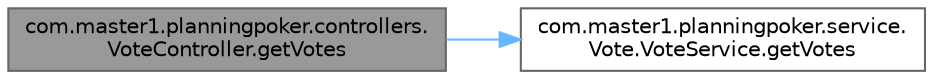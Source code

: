 digraph "com.master1.planningpoker.controllers.VoteController.getVotes"
{
 // LATEX_PDF_SIZE
  bgcolor="transparent";
  edge [fontname=Helvetica,fontsize=10,labelfontname=Helvetica,labelfontsize=10];
  node [fontname=Helvetica,fontsize=10,shape=box,height=0.2,width=0.4];
  rankdir="LR";
  Node1 [id="Node000001",label="com.master1.planningpoker.controllers.\lVoteController.getVotes",height=0.2,width=0.4,color="gray40", fillcolor="grey60", style="filled", fontcolor="black",tooltip="Récupère la liste de tous les votes."];
  Node1 -> Node2 [id="edge1_Node000001_Node000002",color="steelblue1",style="solid",tooltip=" "];
  Node2 [id="Node000002",label="com.master1.planningpoker.service.\lVote.VoteService.getVotes",height=0.2,width=0.4,color="grey40", fillcolor="white", style="filled",URL="$classcom_1_1master1_1_1planningpoker_1_1service_1_1_vote_1_1_vote_service.html#a1c85b35a966945416b193f25dcdceacb",tooltip=" "];
}
